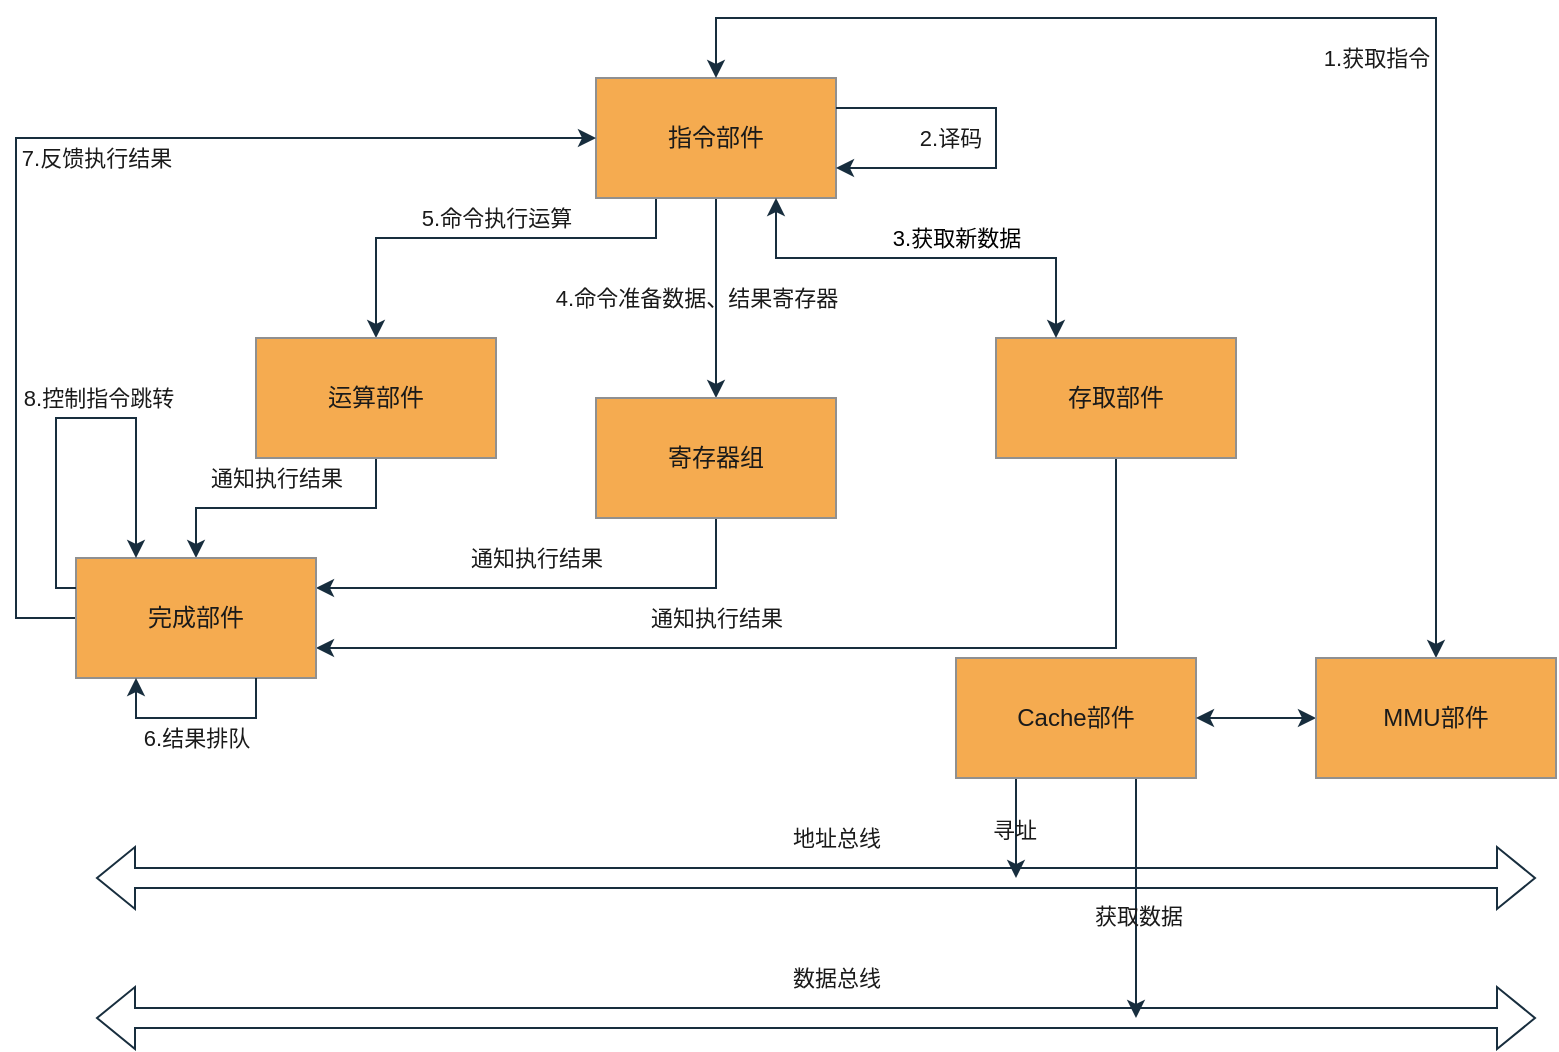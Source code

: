 <mxfile version="22.1.11" type="github" pages="3">
  <diagram name="CPU体系结构" id="NraEcWmfw-qaGPGi_mHX">
    <mxGraphModel dx="954" dy="525" grid="1" gridSize="10" guides="1" tooltips="1" connect="1" arrows="1" fold="1" page="1" pageScale="1" pageWidth="1169" pageHeight="827" math="0" shadow="0">
      <root>
        <mxCell id="0" />
        <mxCell id="1" parent="0" />
        <mxCell id="LBy3bjRJhuH_YHfSA3kG-19" style="edgeStyle=orthogonalEdgeStyle;rounded=0;orthogonalLoop=1;jettySize=auto;html=1;exitX=0.5;exitY=1;exitDx=0;exitDy=0;entryX=0.5;entryY=0;entryDx=0;entryDy=0;labelBackgroundColor=none;fontColor=default;strokeColor=#182E3E;" parent="1" source="LBy3bjRJhuH_YHfSA3kG-1" target="LBy3bjRJhuH_YHfSA3kG-2" edge="1">
          <mxGeometry relative="1" as="geometry" />
        </mxCell>
        <mxCell id="LBy3bjRJhuH_YHfSA3kG-20" value="4.命令准备数据、结果寄存器" style="edgeLabel;html=1;align=center;verticalAlign=middle;resizable=0;points=[];labelBackgroundColor=none;fontColor=#1A1A1A;" parent="LBy3bjRJhuH_YHfSA3kG-19" vertex="1" connectable="0">
          <mxGeometry x="-0.429" y="2" relative="1" as="geometry">
            <mxPoint x="-12" y="21" as="offset" />
          </mxGeometry>
        </mxCell>
        <mxCell id="LBy3bjRJhuH_YHfSA3kG-29" style="edgeStyle=orthogonalEdgeStyle;rounded=0;orthogonalLoop=1;jettySize=auto;html=1;exitX=0.25;exitY=1;exitDx=0;exitDy=0;entryX=0.5;entryY=0;entryDx=0;entryDy=0;labelBackgroundColor=none;fontColor=default;strokeColor=#182E3E;" parent="1" source="LBy3bjRJhuH_YHfSA3kG-1" target="LBy3bjRJhuH_YHfSA3kG-3" edge="1">
          <mxGeometry relative="1" as="geometry">
            <Array as="points">
              <mxPoint x="510" y="260" />
              <mxPoint x="370" y="260" />
            </Array>
          </mxGeometry>
        </mxCell>
        <mxCell id="LBy3bjRJhuH_YHfSA3kG-30" value="5.命令执行运算" style="edgeLabel;html=1;align=center;verticalAlign=middle;resizable=0;points=[];labelBackgroundColor=none;fontColor=#1A1A1A;" parent="LBy3bjRJhuH_YHfSA3kG-29" vertex="1" connectable="0">
          <mxGeometry x="-0.027" y="-1" relative="1" as="geometry">
            <mxPoint x="2" y="-9" as="offset" />
          </mxGeometry>
        </mxCell>
        <mxCell id="LBy3bjRJhuH_YHfSA3kG-1" value="指令部件" style="rounded=0;whiteSpace=wrap;html=1;labelBackgroundColor=none;fillColor=#F5AB50;strokeColor=#909090;fontColor=#1A1A1A;" parent="1" vertex="1">
          <mxGeometry x="480" y="180" width="120" height="60" as="geometry" />
        </mxCell>
        <mxCell id="LBy3bjRJhuH_YHfSA3kG-37" style="edgeStyle=orthogonalEdgeStyle;rounded=0;orthogonalLoop=1;jettySize=auto;html=1;exitX=0.5;exitY=1;exitDx=0;exitDy=0;entryX=1;entryY=0.25;entryDx=0;entryDy=0;labelBackgroundColor=none;fontColor=default;strokeColor=#182E3E;" parent="1" source="LBy3bjRJhuH_YHfSA3kG-2" target="LBy3bjRJhuH_YHfSA3kG-5" edge="1">
          <mxGeometry relative="1" as="geometry" />
        </mxCell>
        <mxCell id="LBy3bjRJhuH_YHfSA3kG-38" value="通知执行结果" style="edgeLabel;html=1;align=center;verticalAlign=middle;resizable=0;points=[];labelBackgroundColor=none;fontColor=#1A1A1A;" parent="LBy3bjRJhuH_YHfSA3kG-37" vertex="1" connectable="0">
          <mxGeometry x="0.064" y="1" relative="1" as="geometry">
            <mxPoint y="-16" as="offset" />
          </mxGeometry>
        </mxCell>
        <mxCell id="LBy3bjRJhuH_YHfSA3kG-2" value="寄存器组" style="rounded=0;whiteSpace=wrap;html=1;labelBackgroundColor=none;fillColor=#F5AB50;strokeColor=#909090;fontColor=#1A1A1A;" parent="1" vertex="1">
          <mxGeometry x="480" y="340" width="120" height="60" as="geometry" />
        </mxCell>
        <mxCell id="LBy3bjRJhuH_YHfSA3kG-35" style="edgeStyle=orthogonalEdgeStyle;rounded=0;orthogonalLoop=1;jettySize=auto;html=1;exitX=0.5;exitY=1;exitDx=0;exitDy=0;entryX=0.5;entryY=0;entryDx=0;entryDy=0;labelBackgroundColor=none;fontColor=default;strokeColor=#182E3E;" parent="1" source="LBy3bjRJhuH_YHfSA3kG-3" target="LBy3bjRJhuH_YHfSA3kG-5" edge="1">
          <mxGeometry relative="1" as="geometry" />
        </mxCell>
        <mxCell id="LBy3bjRJhuH_YHfSA3kG-36" value="通知执行结果" style="edgeLabel;html=1;align=center;verticalAlign=middle;resizable=0;points=[];labelBackgroundColor=none;fontColor=#1A1A1A;" parent="LBy3bjRJhuH_YHfSA3kG-35" vertex="1" connectable="0">
          <mxGeometry x="-0.071" y="1" relative="1" as="geometry">
            <mxPoint x="-10" y="-16" as="offset" />
          </mxGeometry>
        </mxCell>
        <mxCell id="LBy3bjRJhuH_YHfSA3kG-3" value="运算部件" style="rounded=0;whiteSpace=wrap;html=1;labelBackgroundColor=none;fillColor=#F5AB50;strokeColor=#909090;fontColor=#1A1A1A;" parent="1" vertex="1">
          <mxGeometry x="310" y="310" width="120" height="60" as="geometry" />
        </mxCell>
        <mxCell id="LBy3bjRJhuH_YHfSA3kG-13" style="edgeStyle=orthogonalEdgeStyle;rounded=0;orthogonalLoop=1;jettySize=auto;html=1;exitX=0.5;exitY=0;exitDx=0;exitDy=0;entryX=0.5;entryY=0;entryDx=0;entryDy=0;startArrow=classic;startFill=1;labelBackgroundColor=none;fontColor=default;strokeColor=#182E3E;" parent="1" source="LBy3bjRJhuH_YHfSA3kG-1" target="LBy3bjRJhuH_YHfSA3kG-7" edge="1">
          <mxGeometry relative="1" as="geometry">
            <Array as="points">
              <mxPoint x="540" y="150" />
              <mxPoint x="900" y="150" />
            </Array>
          </mxGeometry>
        </mxCell>
        <mxCell id="LBy3bjRJhuH_YHfSA3kG-14" value="1.获取指令" style="edgeLabel;html=1;align=center;verticalAlign=middle;resizable=0;points=[];labelBackgroundColor=none;fontColor=#1A1A1A;" parent="LBy3bjRJhuH_YHfSA3kG-13" vertex="1" connectable="0">
          <mxGeometry x="0.143" y="3" relative="1" as="geometry">
            <mxPoint x="-33" y="4" as="offset" />
          </mxGeometry>
        </mxCell>
        <mxCell id="LBy3bjRJhuH_YHfSA3kG-39" style="edgeStyle=orthogonalEdgeStyle;rounded=0;orthogonalLoop=1;jettySize=auto;html=1;exitX=0.5;exitY=1;exitDx=0;exitDy=0;entryX=1;entryY=0.75;entryDx=0;entryDy=0;labelBackgroundColor=none;fontColor=default;strokeColor=#182E3E;" parent="1" source="LBy3bjRJhuH_YHfSA3kG-4" target="LBy3bjRJhuH_YHfSA3kG-5" edge="1">
          <mxGeometry relative="1" as="geometry" />
        </mxCell>
        <mxCell id="LBy3bjRJhuH_YHfSA3kG-42" value="通知执行结果" style="edgeLabel;html=1;align=center;verticalAlign=middle;resizable=0;points=[];labelBackgroundColor=none;fontColor=#1A1A1A;" parent="LBy3bjRJhuH_YHfSA3kG-39" vertex="1" connectable="0">
          <mxGeometry x="0.253" relative="1" as="geometry">
            <mxPoint x="15" y="-15" as="offset" />
          </mxGeometry>
        </mxCell>
        <mxCell id="LBy3bjRJhuH_YHfSA3kG-4" value="存取部件" style="rounded=0;whiteSpace=wrap;html=1;labelBackgroundColor=none;fillColor=#F5AB50;strokeColor=#909090;fontColor=#1A1A1A;" parent="1" vertex="1">
          <mxGeometry x="680" y="310" width="120" height="60" as="geometry" />
        </mxCell>
        <mxCell id="LBy3bjRJhuH_YHfSA3kG-45" style="edgeStyle=orthogonalEdgeStyle;rounded=0;orthogonalLoop=1;jettySize=auto;html=1;exitX=0;exitY=0.5;exitDx=0;exitDy=0;entryX=0;entryY=0.5;entryDx=0;entryDy=0;labelBackgroundColor=none;fontColor=default;strokeColor=#182E3E;" parent="1" source="LBy3bjRJhuH_YHfSA3kG-5" target="LBy3bjRJhuH_YHfSA3kG-1" edge="1">
          <mxGeometry relative="1" as="geometry">
            <Array as="points">
              <mxPoint x="190" y="450" />
              <mxPoint x="190" y="210" />
            </Array>
          </mxGeometry>
        </mxCell>
        <mxCell id="LBy3bjRJhuH_YHfSA3kG-46" value="7.反馈执行结果" style="edgeLabel;html=1;align=center;verticalAlign=middle;resizable=0;points=[];labelBackgroundColor=none;fontColor=#1A1A1A;" parent="LBy3bjRJhuH_YHfSA3kG-45" vertex="1" connectable="0">
          <mxGeometry x="0.167" y="-1" relative="1" as="geometry">
            <mxPoint x="-17" y="9" as="offset" />
          </mxGeometry>
        </mxCell>
        <mxCell id="LBy3bjRJhuH_YHfSA3kG-5" value="完成部件" style="rounded=0;whiteSpace=wrap;html=1;labelBackgroundColor=none;fillColor=#F5AB50;strokeColor=#909090;fontColor=#1A1A1A;" parent="1" vertex="1">
          <mxGeometry x="220" y="420" width="120" height="60" as="geometry" />
        </mxCell>
        <mxCell id="LBy3bjRJhuH_YHfSA3kG-40" style="edgeStyle=orthogonalEdgeStyle;rounded=0;orthogonalLoop=1;jettySize=auto;html=1;exitX=0.25;exitY=1;exitDx=0;exitDy=0;labelBackgroundColor=none;fontColor=default;strokeColor=#182E3E;" parent="1" source="LBy3bjRJhuH_YHfSA3kG-6" edge="1">
          <mxGeometry relative="1" as="geometry">
            <mxPoint x="690" y="580" as="targetPoint" />
          </mxGeometry>
        </mxCell>
        <mxCell id="LBy3bjRJhuH_YHfSA3kG-49" value="寻址" style="edgeLabel;html=1;align=center;verticalAlign=middle;resizable=0;points=[];labelBackgroundColor=none;fontColor=#1A1A1A;" parent="LBy3bjRJhuH_YHfSA3kG-40" vertex="1" connectable="0">
          <mxGeometry x="-0.01" y="-1" relative="1" as="geometry">
            <mxPoint x="-1" as="offset" />
          </mxGeometry>
        </mxCell>
        <mxCell id="LBy3bjRJhuH_YHfSA3kG-41" style="edgeStyle=orthogonalEdgeStyle;rounded=0;orthogonalLoop=1;jettySize=auto;html=1;exitX=0.75;exitY=1;exitDx=0;exitDy=0;labelBackgroundColor=none;fontColor=default;strokeColor=#182E3E;" parent="1" source="LBy3bjRJhuH_YHfSA3kG-6" edge="1">
          <mxGeometry relative="1" as="geometry">
            <mxPoint x="750" y="650" as="targetPoint" />
          </mxGeometry>
        </mxCell>
        <mxCell id="LBy3bjRJhuH_YHfSA3kG-50" value="获取数据" style="edgeLabel;html=1;align=center;verticalAlign=middle;resizable=0;points=[];labelBackgroundColor=none;fontColor=#1A1A1A;" parent="LBy3bjRJhuH_YHfSA3kG-41" vertex="1" connectable="0">
          <mxGeometry x="0.154" relative="1" as="geometry">
            <mxPoint as="offset" />
          </mxGeometry>
        </mxCell>
        <mxCell id="LBy3bjRJhuH_YHfSA3kG-6" value="Cache部件" style="rounded=0;whiteSpace=wrap;html=1;labelBackgroundColor=none;fillColor=#F5AB50;strokeColor=#909090;fontColor=#1A1A1A;" parent="1" vertex="1">
          <mxGeometry x="660" y="470" width="120" height="60" as="geometry" />
        </mxCell>
        <mxCell id="LBy3bjRJhuH_YHfSA3kG-16" style="edgeStyle=orthogonalEdgeStyle;rounded=0;orthogonalLoop=1;jettySize=auto;html=1;exitX=0;exitY=0.5;exitDx=0;exitDy=0;entryX=1;entryY=0.5;entryDx=0;entryDy=0;startArrow=classic;startFill=1;labelBackgroundColor=none;fontColor=default;strokeColor=#182E3E;" parent="1" source="LBy3bjRJhuH_YHfSA3kG-7" target="LBy3bjRJhuH_YHfSA3kG-6" edge="1">
          <mxGeometry relative="1" as="geometry" />
        </mxCell>
        <mxCell id="LBy3bjRJhuH_YHfSA3kG-7" value="MMU部件" style="rounded=0;whiteSpace=wrap;html=1;labelBackgroundColor=none;fillColor=#F5AB50;strokeColor=#909090;fontColor=#1A1A1A;" parent="1" vertex="1">
          <mxGeometry x="840" y="470" width="120" height="60" as="geometry" />
        </mxCell>
        <mxCell id="LBy3bjRJhuH_YHfSA3kG-9" value="" style="shape=flexArrow;endArrow=classic;startArrow=classic;html=1;rounded=0;labelBackgroundColor=none;fontColor=default;strokeColor=#182E3E;" parent="1" edge="1">
          <mxGeometry width="100" height="100" relative="1" as="geometry">
            <mxPoint x="230" y="580" as="sourcePoint" />
            <mxPoint x="950" y="580" as="targetPoint" />
          </mxGeometry>
        </mxCell>
        <mxCell id="LBy3bjRJhuH_YHfSA3kG-10" value="地址总线" style="edgeLabel;html=1;align=center;verticalAlign=middle;resizable=0;points=[];labelBackgroundColor=none;fontColor=#1A1A1A;" parent="LBy3bjRJhuH_YHfSA3kG-9" vertex="1" connectable="0">
          <mxGeometry x="0.149" y="-3" relative="1" as="geometry">
            <mxPoint x="-44" y="-23" as="offset" />
          </mxGeometry>
        </mxCell>
        <mxCell id="LBy3bjRJhuH_YHfSA3kG-11" value="" style="shape=flexArrow;endArrow=classic;startArrow=classic;html=1;rounded=0;labelBackgroundColor=none;fontColor=default;strokeColor=#182E3E;" parent="1" edge="1">
          <mxGeometry width="100" height="100" relative="1" as="geometry">
            <mxPoint x="230" y="650" as="sourcePoint" />
            <mxPoint x="950" y="650" as="targetPoint" />
          </mxGeometry>
        </mxCell>
        <mxCell id="LBy3bjRJhuH_YHfSA3kG-12" value="数据总线" style="edgeLabel;html=1;align=center;verticalAlign=middle;resizable=0;points=[];labelBackgroundColor=none;fontColor=#1A1A1A;" parent="LBy3bjRJhuH_YHfSA3kG-11" vertex="1" connectable="0">
          <mxGeometry x="0.149" y="-3" relative="1" as="geometry">
            <mxPoint x="-44" y="-23" as="offset" />
          </mxGeometry>
        </mxCell>
        <mxCell id="LBy3bjRJhuH_YHfSA3kG-24" style="edgeStyle=orthogonalEdgeStyle;rounded=0;orthogonalLoop=1;jettySize=auto;html=1;exitX=1;exitY=0.25;exitDx=0;exitDy=0;entryX=1;entryY=0.75;entryDx=0;entryDy=0;labelBackgroundColor=none;fontColor=default;strokeColor=#182E3E;" parent="1" source="LBy3bjRJhuH_YHfSA3kG-1" target="LBy3bjRJhuH_YHfSA3kG-1" edge="1">
          <mxGeometry relative="1" as="geometry">
            <Array as="points">
              <mxPoint x="680" y="195" />
              <mxPoint x="680" y="225" />
            </Array>
          </mxGeometry>
        </mxCell>
        <mxCell id="LBy3bjRJhuH_YHfSA3kG-25" value="2.译码" style="edgeLabel;html=1;align=center;verticalAlign=middle;resizable=0;points=[];labelBackgroundColor=none;fontColor=#1A1A1A;" parent="LBy3bjRJhuH_YHfSA3kG-24" vertex="1" connectable="0">
          <mxGeometry x="0.333" y="-1" relative="1" as="geometry">
            <mxPoint x="-7" y="-14" as="offset" />
          </mxGeometry>
        </mxCell>
        <mxCell id="LBy3bjRJhuH_YHfSA3kG-26" value="3.获取新数据" style="edgeStyle=orthogonalEdgeStyle;rounded=0;orthogonalLoop=1;jettySize=auto;html=1;exitX=0.25;exitY=0;exitDx=0;exitDy=0;entryX=0.75;entryY=1;entryDx=0;entryDy=0;labelBackgroundColor=none;fontColor=default;strokeColor=#182E3E;startArrow=classic;startFill=1;" parent="1" source="LBy3bjRJhuH_YHfSA3kG-4" target="LBy3bjRJhuH_YHfSA3kG-1" edge="1">
          <mxGeometry x="-0.143" y="-10" relative="1" as="geometry">
            <Array as="points">
              <mxPoint x="710" y="270" />
              <mxPoint x="570" y="270" />
            </Array>
            <mxPoint as="offset" />
          </mxGeometry>
        </mxCell>
        <mxCell id="LBy3bjRJhuH_YHfSA3kG-43" style="edgeStyle=orthogonalEdgeStyle;rounded=0;orthogonalLoop=1;jettySize=auto;html=1;exitX=0.75;exitY=1;exitDx=0;exitDy=0;entryX=0.25;entryY=1;entryDx=0;entryDy=0;labelBackgroundColor=none;fontColor=default;strokeColor=#182E3E;" parent="1" source="LBy3bjRJhuH_YHfSA3kG-5" target="LBy3bjRJhuH_YHfSA3kG-5" edge="1">
          <mxGeometry relative="1" as="geometry" />
        </mxCell>
        <mxCell id="LBy3bjRJhuH_YHfSA3kG-44" value="6.结果排队" style="edgeLabel;html=1;align=center;verticalAlign=middle;resizable=0;points=[];labelBackgroundColor=none;fontColor=#1A1A1A;" parent="LBy3bjRJhuH_YHfSA3kG-43" vertex="1" connectable="0">
          <mxGeometry x="-0.26" y="2" relative="1" as="geometry">
            <mxPoint x="-13" y="8" as="offset" />
          </mxGeometry>
        </mxCell>
        <mxCell id="LBy3bjRJhuH_YHfSA3kG-47" style="edgeStyle=orthogonalEdgeStyle;rounded=0;orthogonalLoop=1;jettySize=auto;html=1;exitX=0;exitY=0.25;exitDx=0;exitDy=0;entryX=0.25;entryY=0;entryDx=0;entryDy=0;labelBackgroundColor=none;fontColor=default;strokeColor=#182E3E;" parent="1" source="LBy3bjRJhuH_YHfSA3kG-5" target="LBy3bjRJhuH_YHfSA3kG-5" edge="1">
          <mxGeometry relative="1" as="geometry">
            <Array as="points">
              <mxPoint x="210" y="435" />
              <mxPoint x="210" y="350" />
              <mxPoint x="250" y="350" />
            </Array>
          </mxGeometry>
        </mxCell>
        <mxCell id="LBy3bjRJhuH_YHfSA3kG-48" value="8.控制指令跳转" style="edgeLabel;html=1;align=center;verticalAlign=middle;resizable=0;points=[];labelBackgroundColor=none;fontColor=#1A1A1A;" parent="LBy3bjRJhuH_YHfSA3kG-47" vertex="1" connectable="0">
          <mxGeometry x="0.132" relative="1" as="geometry">
            <mxPoint y="-10" as="offset" />
          </mxGeometry>
        </mxCell>
      </root>
    </mxGraphModel>
  </diagram>
  <diagram id="Xs73hL1SJ9LS5x5RBAai" name="von-arch">
    <mxGraphModel dx="954" dy="525" grid="1" gridSize="10" guides="1" tooltips="1" connect="1" arrows="1" fold="1" page="1" pageScale="1" pageWidth="1169" pageHeight="827" math="0" shadow="0">
      <root>
        <mxCell id="0" />
        <mxCell id="1" parent="0" />
        <mxCell id="hSldv2LeDiiyj6Ni2Ttu-9" style="edgeStyle=orthogonalEdgeStyle;rounded=0;orthogonalLoop=1;jettySize=auto;html=1;entryX=0;entryY=0.5;entryDx=0;entryDy=0;fillColor=#000000;strokeColor=default;strokeWidth=2;fillStyle=solid;fontFamily=Comic Sans MS;" edge="1" parent="1" source="hSldv2LeDiiyj6Ni2Ttu-5" target="hSldv2LeDiiyj6Ni2Ttu-11">
          <mxGeometry relative="1" as="geometry">
            <mxPoint x="390" y="370" as="targetPoint" />
          </mxGeometry>
        </mxCell>
        <mxCell id="hSldv2LeDiiyj6Ni2Ttu-5" value="输入设备&lt;br&gt;（Input Device)" style="rounded=1;whiteSpace=wrap;html=1;fontFamily=Comic Sans MS;" vertex="1" parent="1">
          <mxGeometry x="200" y="340" width="120" height="60" as="geometry" />
        </mxCell>
        <mxCell id="hSldv2LeDiiyj6Ni2Ttu-6" value="输出设备&lt;br&gt;(Output Device)" style="rounded=1;whiteSpace=wrap;html=1;fontFamily=Comic Sans MS;" vertex="1" parent="1">
          <mxGeometry x="780" y="340" width="120" height="60" as="geometry" />
        </mxCell>
        <mxCell id="hSldv2LeDiiyj6Ni2Ttu-10" style="edgeStyle=orthogonalEdgeStyle;rounded=0;orthogonalLoop=1;jettySize=auto;html=1;entryX=0;entryY=0.5;entryDx=0;entryDy=0;exitX=1;exitY=0.5;exitDx=0;exitDy=0;fillColor=none;fillStyle=solid;strokeWidth=2;fontFamily=Comic Sans MS;" edge="1" parent="1" source="hSldv2LeDiiyj6Ni2Ttu-11" target="hSldv2LeDiiyj6Ni2Ttu-6">
          <mxGeometry relative="1" as="geometry">
            <mxPoint x="710" y="370" as="sourcePoint" />
          </mxGeometry>
        </mxCell>
        <mxCell id="hSldv2LeDiiyj6Ni2Ttu-11" value="" style="rounded=1;whiteSpace=wrap;html=1;fillColor=#f5f5f5;fontColor=#333333;strokeColor=#666666;" vertex="1" parent="1">
          <mxGeometry x="380" y="120" width="350" height="500" as="geometry" />
        </mxCell>
        <mxCell id="hSldv2LeDiiyj6Ni2Ttu-24" style="edgeStyle=orthogonalEdgeStyle;rounded=0;orthogonalLoop=1;jettySize=auto;html=1;exitX=0.5;exitY=1;exitDx=0;exitDy=0;startArrow=block;strokeWidth=2;fillColor=#000000;fillStyle=solid;fontFamily=Comic Sans MS;" edge="1" parent="1" source="hSldv2LeDiiyj6Ni2Ttu-12" target="hSldv2LeDiiyj6Ni2Ttu-18">
          <mxGeometry relative="1" as="geometry" />
        </mxCell>
        <mxCell id="hSldv2LeDiiyj6Ni2Ttu-12" value="处理器&lt;br&gt;（CPU）" style="rounded=0;whiteSpace=wrap;html=1;verticalAlign=top;fontFamily=Comic Sans MS;" vertex="1" parent="1">
          <mxGeometry x="410" y="160" width="290" height="340" as="geometry" />
        </mxCell>
        <mxCell id="hSldv2LeDiiyj6Ni2Ttu-13" value="控制单元&lt;br&gt;(Control Unit)" style="rounded=0;whiteSpace=wrap;html=1;fillColor=#dae8fc;strokeColor=#6c8ebf;fontFamily=Comic Sans MS;" vertex="1" parent="1">
          <mxGeometry x="427" y="200" width="260" height="110" as="geometry" />
        </mxCell>
        <mxCell id="hSldv2LeDiiyj6Ni2Ttu-14" value="算术/逻辑单元&lt;br&gt;(Arithmetic / Logic Unit)" style="rounded=0;whiteSpace=wrap;html=1;fillColor=#dae8fc;strokeColor=#6c8ebf;fontFamily=Comic Sans MS;" vertex="1" parent="1">
          <mxGeometry x="427" y="340" width="260" height="130" as="geometry" />
        </mxCell>
        <mxCell id="hSldv2LeDiiyj6Ni2Ttu-16" value="程序计数器（PC）" style="rounded=0;whiteSpace=wrap;html=1;fontFamily=Comic Sans MS;" vertex="1" parent="1">
          <mxGeometry x="440" y="260" width="70" height="40" as="geometry" />
        </mxCell>
        <mxCell id="hSldv2LeDiiyj6Ni2Ttu-17" value="指令寄存器（IR）" style="rounded=0;whiteSpace=wrap;html=1;fontFamily=Comic Sans MS;" vertex="1" parent="1">
          <mxGeometry x="440" y="210" width="70" height="40" as="geometry" />
        </mxCell>
        <mxCell id="hSldv2LeDiiyj6Ni2Ttu-18" value="存储单元&lt;br&gt;(Memory Unit)" style="rounded=0;whiteSpace=wrap;html=1;fontFamily=Comic Sans MS;" vertex="1" parent="1">
          <mxGeometry x="495" y="550" width="120" height="60" as="geometry" />
        </mxCell>
        <mxCell id="hSldv2LeDiiyj6Ni2Ttu-19" value="累加器（AC）" style="rounded=0;whiteSpace=wrap;html=1;fontFamily=Comic Sans MS;" vertex="1" parent="1">
          <mxGeometry x="440" y="350" width="70" height="40" as="geometry" />
        </mxCell>
        <mxCell id="hSldv2LeDiiyj6Ni2Ttu-20" value="地址寄存器（AR）" style="rounded=0;whiteSpace=wrap;html=1;fontFamily=Comic Sans MS;" vertex="1" parent="1">
          <mxGeometry x="607" y="260" width="70" height="40" as="geometry" />
        </mxCell>
        <mxCell id="hSldv2LeDiiyj6Ni2Ttu-21" value="数据寄存器（DR）" style="rounded=0;whiteSpace=wrap;html=1;fontFamily=Comic Sans MS;" vertex="1" parent="1">
          <mxGeometry x="600" y="420" width="70" height="40" as="geometry" />
        </mxCell>
        <mxCell id="hSldv2LeDiiyj6Ni2Ttu-25" value="冯·诺伊曼架构&lt;br&gt;Von-Neumann Architecture" style="text;strokeColor=none;fillColor=none;html=1;fontSize=24;fontStyle=1;verticalAlign=middle;align=center;" vertex="1" parent="1">
          <mxGeometry x="500" y="60" width="100" height="40" as="geometry" />
        </mxCell>
        <mxCell id="TQvrMmatEHaUQB7o5kDT-3" style="rounded=0;orthogonalLoop=1;jettySize=auto;html=1;entryX=0;entryY=0;entryDx=0;entryDy=0;endArrow=none;endFill=0;dashed=1;" edge="1" parent="1" source="TQvrMmatEHaUQB7o5kDT-2" target="hSldv2LeDiiyj6Ni2Ttu-12">
          <mxGeometry relative="1" as="geometry" />
        </mxCell>
        <mxCell id="TQvrMmatEHaUQB7o5kDT-2" value="&lt;div style=&quot;&quot;&gt;&lt;span style=&quot;background-color: initial;&quot;&gt;CPU的功能：&lt;/span&gt;&lt;/div&gt;&lt;div style=&quot;&quot;&gt;&lt;ol&gt;&lt;li&gt;&lt;span style=&quot;background-color: initial;&quot;&gt;程序控制&lt;/span&gt;&lt;/li&gt;&lt;li&gt;&lt;span style=&quot;background-color: initial;&quot;&gt;操作控制&lt;/span&gt;&lt;/li&gt;&lt;li&gt;时间控制&lt;/li&gt;&lt;li&gt;数据处理&lt;/li&gt;&lt;li&gt;响应中断&lt;/li&gt;&lt;/ol&gt;&lt;/div&gt;" style="shape=note;strokeWidth=2;fontSize=14;size=20;whiteSpace=wrap;html=1;fillColor=#fff2cc;strokeColor=#d6b656;fontColor=#666600;align=left;" vertex="1" parent="1">
          <mxGeometry x="220" y="70" width="110" height="130" as="geometry" />
        </mxCell>
        <mxCell id="TQvrMmatEHaUQB7o5kDT-5" value="指令译码器（IR）" style="rounded=0;whiteSpace=wrap;html=1;fontFamily=Comic Sans MS;" vertex="1" parent="1">
          <mxGeometry x="607" y="210" width="70" height="40" as="geometry" />
        </mxCell>
        <mxCell id="TQvrMmatEHaUQB7o5kDT-6" value="运算单元（ALU）" style="rounded=0;whiteSpace=wrap;html=1;fontFamily=Comic Sans MS;" vertex="1" parent="1">
          <mxGeometry x="600" y="350" width="70" height="40" as="geometry" />
        </mxCell>
        <mxCell id="TQvrMmatEHaUQB7o5kDT-7" value="状态条件寄存器（PSW）" style="rounded=0;whiteSpace=wrap;html=1;fontFamily=Comic Sans MS;" vertex="1" parent="1">
          <mxGeometry x="440" y="420" width="90" height="40" as="geometry" />
        </mxCell>
        <mxCell id="TQvrMmatEHaUQB7o5kDT-9" style="rounded=0;orthogonalLoop=1;jettySize=auto;html=1;entryX=0;entryY=0.5;entryDx=0;entryDy=0;dashed=1;endArrow=none;endFill=0;" edge="1" parent="1" source="TQvrMmatEHaUQB7o5kDT-8" target="hSldv2LeDiiyj6Ni2Ttu-16">
          <mxGeometry relative="1" as="geometry" />
        </mxCell>
        <mxCell id="TQvrMmatEHaUQB7o5kDT-8" value="存放指令地址" style="shape=note;strokeWidth=2;fontSize=14;size=20;whiteSpace=wrap;html=1;fillColor=#fff2cc;strokeColor=#d6b656;fontColor=#666600;" vertex="1" parent="1">
          <mxGeometry x="220" y="230" width="110.0" height="80" as="geometry" />
        </mxCell>
        <mxCell id="TQvrMmatEHaUQB7o5kDT-11" style="rounded=0;orthogonalLoop=1;jettySize=auto;html=1;entryX=0;entryY=0.5;entryDx=0;entryDy=0;dashed=1;endArrow=none;endFill=0;" edge="1" parent="1" source="TQvrMmatEHaUQB7o5kDT-10" target="hSldv2LeDiiyj6Ni2Ttu-19">
          <mxGeometry relative="1" as="geometry" />
        </mxCell>
        <mxCell id="TQvrMmatEHaUQB7o5kDT-10" value="存放源操作数和结果" style="shape=note;strokeWidth=2;fontSize=14;size=20;whiteSpace=wrap;html=1;fillColor=#fff2cc;strokeColor=#d6b656;fontColor=#666600;" vertex="1" parent="1">
          <mxGeometry x="220" y="410" width="110.0" height="80" as="geometry" />
        </mxCell>
      </root>
    </mxGraphModel>
  </diagram>
  <diagram id="wA_5-5cW64mp7Bm1A0E6" name="进程资源图">
    <mxGraphModel dx="954" dy="525" grid="1" gridSize="10" guides="1" tooltips="1" connect="1" arrows="1" fold="1" page="1" pageScale="1" pageWidth="1169" pageHeight="827" math="0" shadow="0">
      <root>
        <mxCell id="0" />
        <mxCell id="1" parent="0" />
        <mxCell id="ZSecrjgN-3nyYkriRMQC-1" value="资源节点1" style="rounded=0;whiteSpace=wrap;html=1;verticalAlign=top;" vertex="1" parent="1">
          <mxGeometry x="510" y="340" width="120" height="80" as="geometry" />
        </mxCell>
        <mxCell id="ZSecrjgN-3nyYkriRMQC-2" value="进程节点1" style="ellipse;whiteSpace=wrap;html=1;aspect=fixed;" vertex="1" parent="1">
          <mxGeometry x="290" y="340" width="80" height="80" as="geometry" />
        </mxCell>
        <mxCell id="ZSecrjgN-3nyYkriRMQC-3" value="进程资源图&lt;br&gt;（Resource Allocation Graph)" style="text;strokeColor=none;fillColor=none;html=1;fontSize=24;fontStyle=1;verticalAlign=middle;align=center;" vertex="1" parent="1">
          <mxGeometry x="520" y="90" width="100" height="40" as="geometry" />
        </mxCell>
        <mxCell id="ZSecrjgN-3nyYkriRMQC-4" value="&lt;h1&gt;作用&lt;/h1&gt;&lt;p&gt;操作系统的进程管理和死锁检测&lt;br&gt;&lt;/p&gt;" style="text;html=1;strokeColor=none;fillColor=none;spacing=5;spacingTop=-20;whiteSpace=wrap;overflow=hidden;rounded=0;" vertex="1" parent="1">
          <mxGeometry x="240" y="170" width="190" height="80" as="geometry" />
        </mxCell>
        <mxCell id="ZSecrjgN-3nyYkriRMQC-5" value="" style="ellipse;whiteSpace=wrap;html=1;aspect=fixed;" vertex="1" parent="1">
          <mxGeometry x="550" y="374" width="40" height="40" as="geometry" />
        </mxCell>
        <mxCell id="ZSecrjgN-3nyYkriRMQC-7" value="资源节点2" style="rounded=0;whiteSpace=wrap;html=1;verticalAlign=top;" vertex="1" parent="1">
          <mxGeometry x="510" y="550" width="120" height="80" as="geometry" />
        </mxCell>
        <mxCell id="ZSecrjgN-3nyYkriRMQC-8" value="" style="ellipse;whiteSpace=wrap;html=1;aspect=fixed;" vertex="1" parent="1">
          <mxGeometry x="520" y="580" width="40" height="40" as="geometry" />
        </mxCell>
        <mxCell id="ZSecrjgN-3nyYkriRMQC-9" value="" style="ellipse;whiteSpace=wrap;html=1;aspect=fixed;" vertex="1" parent="1">
          <mxGeometry x="580" y="580" width="40" height="40" as="geometry" />
        </mxCell>
        <mxCell id="ZSecrjgN-3nyYkriRMQC-12" value="&lt;b&gt;临界资源/单实例资源&lt;/b&gt;&lt;br&gt;同一时间内容只能由一个任务单独使用，使用时需要加锁， 使用完后解锁才能被其他任务使用。&lt;br&gt;例如，CPU" style="shape=callout;whiteSpace=wrap;html=1;perimeter=calloutPerimeter;align=left;fontFamily=Comic Sans MS;" vertex="1" parent="1">
          <mxGeometry x="540" y="230" width="180" height="110" as="geometry" />
        </mxCell>
        <mxCell id="P7Gqm5klcZGnaHcfUGPb-4" value="&lt;b&gt;共享资源/多实例资源&lt;/b&gt;&lt;br&gt;例如，寄存器" style="shape=callout;whiteSpace=wrap;html=1;perimeter=calloutPerimeter;align=left;fontFamily=Comic Sans MS;" vertex="1" parent="1">
          <mxGeometry x="540" y="480" width="180" height="70" as="geometry" />
        </mxCell>
      </root>
    </mxGraphModel>
  </diagram>
</mxfile>
